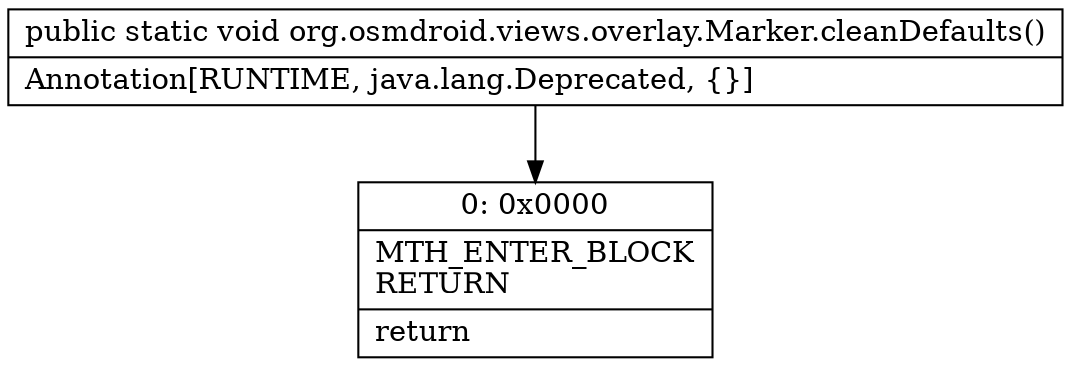 digraph "CFG fororg.osmdroid.views.overlay.Marker.cleanDefaults()V" {
Node_0 [shape=record,label="{0\:\ 0x0000|MTH_ENTER_BLOCK\lRETURN\l|return\l}"];
MethodNode[shape=record,label="{public static void org.osmdroid.views.overlay.Marker.cleanDefaults()  | Annotation[RUNTIME, java.lang.Deprecated, \{\}]\l}"];
MethodNode -> Node_0;
}

